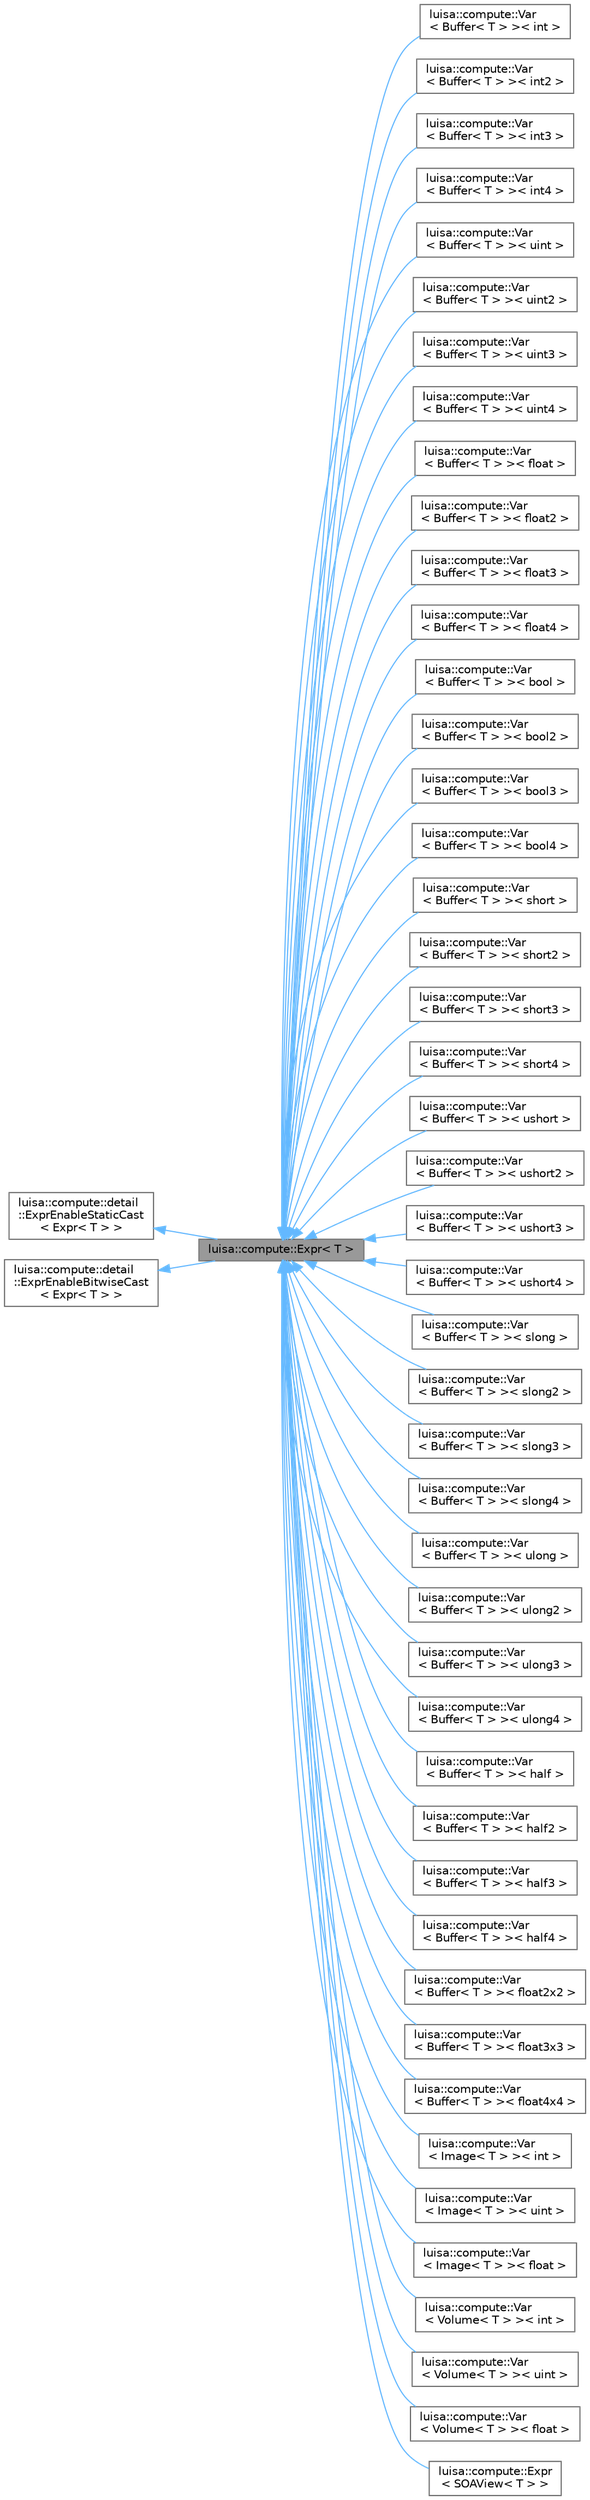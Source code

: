 digraph "luisa::compute::Expr&lt; T &gt;"
{
 // LATEX_PDF_SIZE
  bgcolor="transparent";
  edge [fontname=Helvetica,fontsize=10,labelfontname=Helvetica,labelfontsize=10];
  node [fontname=Helvetica,fontsize=10,shape=box,height=0.2,width=0.4];
  rankdir="LR";
  Node1 [id="Node000001",label="luisa::compute::Expr\< T \>",height=0.2,width=0.4,color="gray40", fillcolor="grey60", style="filled", fontcolor="black",tooltip="Class of Expr<T>."];
  Node2 -> Node1 [id="edge1_Node000001_Node000002",dir="back",color="steelblue1",style="solid",tooltip=" "];
  Node2 [id="Node000002",label="luisa::compute::detail\l::ExprEnableStaticCast\l\< Expr\< T \> \>",height=0.2,width=0.4,color="gray40", fillcolor="white", style="filled",URL="$structluisa_1_1compute_1_1detail_1_1_expr_enable_static_cast.html",tooltip=" "];
  Node3 -> Node1 [id="edge2_Node000001_Node000003",dir="back",color="steelblue1",style="solid",tooltip=" "];
  Node3 [id="Node000003",label="luisa::compute::detail\l::ExprEnableBitwiseCast\l\< Expr\< T \> \>",height=0.2,width=0.4,color="gray40", fillcolor="white", style="filled",URL="$structluisa_1_1compute_1_1detail_1_1_expr_enable_bitwise_cast.html",tooltip=" "];
  Node1 -> Node4 [id="edge3_Node000001_Node000004",dir="back",color="steelblue1",style="solid",tooltip=" "];
  Node4 [id="Node000004",label="luisa::compute::Var\l\< Buffer\< T \> \>\< int \>",height=0.2,width=0.4,color="gray40", fillcolor="white", style="filled",tooltip=" "];
  Node1 -> Node5 [id="edge4_Node000001_Node000005",dir="back",color="steelblue1",style="solid",tooltip=" "];
  Node5 [id="Node000005",label="luisa::compute::Var\l\< Buffer\< T \> \>\< int2 \>",height=0.2,width=0.4,color="gray40", fillcolor="white", style="filled",tooltip=" "];
  Node1 -> Node6 [id="edge5_Node000001_Node000006",dir="back",color="steelblue1",style="solid",tooltip=" "];
  Node6 [id="Node000006",label="luisa::compute::Var\l\< Buffer\< T \> \>\< int3 \>",height=0.2,width=0.4,color="gray40", fillcolor="white", style="filled",tooltip=" "];
  Node1 -> Node7 [id="edge6_Node000001_Node000007",dir="back",color="steelblue1",style="solid",tooltip=" "];
  Node7 [id="Node000007",label="luisa::compute::Var\l\< Buffer\< T \> \>\< int4 \>",height=0.2,width=0.4,color="gray40", fillcolor="white", style="filled",tooltip=" "];
  Node1 -> Node8 [id="edge7_Node000001_Node000008",dir="back",color="steelblue1",style="solid",tooltip=" "];
  Node8 [id="Node000008",label="luisa::compute::Var\l\< Buffer\< T \> \>\< uint \>",height=0.2,width=0.4,color="gray40", fillcolor="white", style="filled",tooltip=" "];
  Node1 -> Node9 [id="edge8_Node000001_Node000009",dir="back",color="steelblue1",style="solid",tooltip=" "];
  Node9 [id="Node000009",label="luisa::compute::Var\l\< Buffer\< T \> \>\< uint2 \>",height=0.2,width=0.4,color="gray40", fillcolor="white", style="filled",tooltip=" "];
  Node1 -> Node10 [id="edge9_Node000001_Node000010",dir="back",color="steelblue1",style="solid",tooltip=" "];
  Node10 [id="Node000010",label="luisa::compute::Var\l\< Buffer\< T \> \>\< uint3 \>",height=0.2,width=0.4,color="gray40", fillcolor="white", style="filled",tooltip=" "];
  Node1 -> Node11 [id="edge10_Node000001_Node000011",dir="back",color="steelblue1",style="solid",tooltip=" "];
  Node11 [id="Node000011",label="luisa::compute::Var\l\< Buffer\< T \> \>\< uint4 \>",height=0.2,width=0.4,color="gray40", fillcolor="white", style="filled",tooltip=" "];
  Node1 -> Node12 [id="edge11_Node000001_Node000012",dir="back",color="steelblue1",style="solid",tooltip=" "];
  Node12 [id="Node000012",label="luisa::compute::Var\l\< Buffer\< T \> \>\< float \>",height=0.2,width=0.4,color="gray40", fillcolor="white", style="filled",tooltip=" "];
  Node1 -> Node13 [id="edge12_Node000001_Node000013",dir="back",color="steelblue1",style="solid",tooltip=" "];
  Node13 [id="Node000013",label="luisa::compute::Var\l\< Buffer\< T \> \>\< float2 \>",height=0.2,width=0.4,color="gray40", fillcolor="white", style="filled",tooltip=" "];
  Node1 -> Node14 [id="edge13_Node000001_Node000014",dir="back",color="steelblue1",style="solid",tooltip=" "];
  Node14 [id="Node000014",label="luisa::compute::Var\l\< Buffer\< T \> \>\< float3 \>",height=0.2,width=0.4,color="gray40", fillcolor="white", style="filled",tooltip=" "];
  Node1 -> Node15 [id="edge14_Node000001_Node000015",dir="back",color="steelblue1",style="solid",tooltip=" "];
  Node15 [id="Node000015",label="luisa::compute::Var\l\< Buffer\< T \> \>\< float4 \>",height=0.2,width=0.4,color="gray40", fillcolor="white", style="filled",tooltip=" "];
  Node1 -> Node16 [id="edge15_Node000001_Node000016",dir="back",color="steelblue1",style="solid",tooltip=" "];
  Node16 [id="Node000016",label="luisa::compute::Var\l\< Buffer\< T \> \>\< bool \>",height=0.2,width=0.4,color="gray40", fillcolor="white", style="filled",tooltip=" "];
  Node1 -> Node17 [id="edge16_Node000001_Node000017",dir="back",color="steelblue1",style="solid",tooltip=" "];
  Node17 [id="Node000017",label="luisa::compute::Var\l\< Buffer\< T \> \>\< bool2 \>",height=0.2,width=0.4,color="gray40", fillcolor="white", style="filled",tooltip=" "];
  Node1 -> Node18 [id="edge17_Node000001_Node000018",dir="back",color="steelblue1",style="solid",tooltip=" "];
  Node18 [id="Node000018",label="luisa::compute::Var\l\< Buffer\< T \> \>\< bool3 \>",height=0.2,width=0.4,color="gray40", fillcolor="white", style="filled",tooltip=" "];
  Node1 -> Node19 [id="edge18_Node000001_Node000019",dir="back",color="steelblue1",style="solid",tooltip=" "];
  Node19 [id="Node000019",label="luisa::compute::Var\l\< Buffer\< T \> \>\< bool4 \>",height=0.2,width=0.4,color="gray40", fillcolor="white", style="filled",tooltip=" "];
  Node1 -> Node20 [id="edge19_Node000001_Node000020",dir="back",color="steelblue1",style="solid",tooltip=" "];
  Node20 [id="Node000020",label="luisa::compute::Var\l\< Buffer\< T \> \>\< short \>",height=0.2,width=0.4,color="gray40", fillcolor="white", style="filled",tooltip=" "];
  Node1 -> Node21 [id="edge20_Node000001_Node000021",dir="back",color="steelblue1",style="solid",tooltip=" "];
  Node21 [id="Node000021",label="luisa::compute::Var\l\< Buffer\< T \> \>\< short2 \>",height=0.2,width=0.4,color="gray40", fillcolor="white", style="filled",tooltip=" "];
  Node1 -> Node22 [id="edge21_Node000001_Node000022",dir="back",color="steelblue1",style="solid",tooltip=" "];
  Node22 [id="Node000022",label="luisa::compute::Var\l\< Buffer\< T \> \>\< short3 \>",height=0.2,width=0.4,color="gray40", fillcolor="white", style="filled",tooltip=" "];
  Node1 -> Node23 [id="edge22_Node000001_Node000023",dir="back",color="steelblue1",style="solid",tooltip=" "];
  Node23 [id="Node000023",label="luisa::compute::Var\l\< Buffer\< T \> \>\< short4 \>",height=0.2,width=0.4,color="gray40", fillcolor="white", style="filled",tooltip=" "];
  Node1 -> Node24 [id="edge23_Node000001_Node000024",dir="back",color="steelblue1",style="solid",tooltip=" "];
  Node24 [id="Node000024",label="luisa::compute::Var\l\< Buffer\< T \> \>\< ushort \>",height=0.2,width=0.4,color="gray40", fillcolor="white", style="filled",tooltip=" "];
  Node1 -> Node25 [id="edge24_Node000001_Node000025",dir="back",color="steelblue1",style="solid",tooltip=" "];
  Node25 [id="Node000025",label="luisa::compute::Var\l\< Buffer\< T \> \>\< ushort2 \>",height=0.2,width=0.4,color="gray40", fillcolor="white", style="filled",tooltip=" "];
  Node1 -> Node26 [id="edge25_Node000001_Node000026",dir="back",color="steelblue1",style="solid",tooltip=" "];
  Node26 [id="Node000026",label="luisa::compute::Var\l\< Buffer\< T \> \>\< ushort3 \>",height=0.2,width=0.4,color="gray40", fillcolor="white", style="filled",tooltip=" "];
  Node1 -> Node27 [id="edge26_Node000001_Node000027",dir="back",color="steelblue1",style="solid",tooltip=" "];
  Node27 [id="Node000027",label="luisa::compute::Var\l\< Buffer\< T \> \>\< ushort4 \>",height=0.2,width=0.4,color="gray40", fillcolor="white", style="filled",tooltip=" "];
  Node1 -> Node28 [id="edge27_Node000001_Node000028",dir="back",color="steelblue1",style="solid",tooltip=" "];
  Node28 [id="Node000028",label="luisa::compute::Var\l\< Buffer\< T \> \>\< slong \>",height=0.2,width=0.4,color="gray40", fillcolor="white", style="filled",tooltip=" "];
  Node1 -> Node29 [id="edge28_Node000001_Node000029",dir="back",color="steelblue1",style="solid",tooltip=" "];
  Node29 [id="Node000029",label="luisa::compute::Var\l\< Buffer\< T \> \>\< slong2 \>",height=0.2,width=0.4,color="gray40", fillcolor="white", style="filled",tooltip=" "];
  Node1 -> Node30 [id="edge29_Node000001_Node000030",dir="back",color="steelblue1",style="solid",tooltip=" "];
  Node30 [id="Node000030",label="luisa::compute::Var\l\< Buffer\< T \> \>\< slong3 \>",height=0.2,width=0.4,color="gray40", fillcolor="white", style="filled",tooltip=" "];
  Node1 -> Node31 [id="edge30_Node000001_Node000031",dir="back",color="steelblue1",style="solid",tooltip=" "];
  Node31 [id="Node000031",label="luisa::compute::Var\l\< Buffer\< T \> \>\< slong4 \>",height=0.2,width=0.4,color="gray40", fillcolor="white", style="filled",tooltip=" "];
  Node1 -> Node32 [id="edge31_Node000001_Node000032",dir="back",color="steelblue1",style="solid",tooltip=" "];
  Node32 [id="Node000032",label="luisa::compute::Var\l\< Buffer\< T \> \>\< ulong \>",height=0.2,width=0.4,color="gray40", fillcolor="white", style="filled",tooltip=" "];
  Node1 -> Node33 [id="edge32_Node000001_Node000033",dir="back",color="steelblue1",style="solid",tooltip=" "];
  Node33 [id="Node000033",label="luisa::compute::Var\l\< Buffer\< T \> \>\< ulong2 \>",height=0.2,width=0.4,color="gray40", fillcolor="white", style="filled",tooltip=" "];
  Node1 -> Node34 [id="edge33_Node000001_Node000034",dir="back",color="steelblue1",style="solid",tooltip=" "];
  Node34 [id="Node000034",label="luisa::compute::Var\l\< Buffer\< T \> \>\< ulong3 \>",height=0.2,width=0.4,color="gray40", fillcolor="white", style="filled",tooltip=" "];
  Node1 -> Node35 [id="edge34_Node000001_Node000035",dir="back",color="steelblue1",style="solid",tooltip=" "];
  Node35 [id="Node000035",label="luisa::compute::Var\l\< Buffer\< T \> \>\< ulong4 \>",height=0.2,width=0.4,color="gray40", fillcolor="white", style="filled",tooltip=" "];
  Node1 -> Node36 [id="edge35_Node000001_Node000036",dir="back",color="steelblue1",style="solid",tooltip=" "];
  Node36 [id="Node000036",label="luisa::compute::Var\l\< Buffer\< T \> \>\< half \>",height=0.2,width=0.4,color="gray40", fillcolor="white", style="filled",tooltip=" "];
  Node1 -> Node37 [id="edge36_Node000001_Node000037",dir="back",color="steelblue1",style="solid",tooltip=" "];
  Node37 [id="Node000037",label="luisa::compute::Var\l\< Buffer\< T \> \>\< half2 \>",height=0.2,width=0.4,color="gray40", fillcolor="white", style="filled",tooltip=" "];
  Node1 -> Node38 [id="edge37_Node000001_Node000038",dir="back",color="steelblue1",style="solid",tooltip=" "];
  Node38 [id="Node000038",label="luisa::compute::Var\l\< Buffer\< T \> \>\< half3 \>",height=0.2,width=0.4,color="gray40", fillcolor="white", style="filled",tooltip=" "];
  Node1 -> Node39 [id="edge38_Node000001_Node000039",dir="back",color="steelblue1",style="solid",tooltip=" "];
  Node39 [id="Node000039",label="luisa::compute::Var\l\< Buffer\< T \> \>\< half4 \>",height=0.2,width=0.4,color="gray40", fillcolor="white", style="filled",tooltip=" "];
  Node1 -> Node40 [id="edge39_Node000001_Node000040",dir="back",color="steelblue1",style="solid",tooltip=" "];
  Node40 [id="Node000040",label="luisa::compute::Var\l\< Buffer\< T \> \>\< float2x2 \>",height=0.2,width=0.4,color="gray40", fillcolor="white", style="filled",tooltip=" "];
  Node1 -> Node41 [id="edge40_Node000001_Node000041",dir="back",color="steelblue1",style="solid",tooltip=" "];
  Node41 [id="Node000041",label="luisa::compute::Var\l\< Buffer\< T \> \>\< float3x3 \>",height=0.2,width=0.4,color="gray40", fillcolor="white", style="filled",tooltip=" "];
  Node1 -> Node42 [id="edge41_Node000001_Node000042",dir="back",color="steelblue1",style="solid",tooltip=" "];
  Node42 [id="Node000042",label="luisa::compute::Var\l\< Buffer\< T \> \>\< float4x4 \>",height=0.2,width=0.4,color="gray40", fillcolor="white", style="filled",tooltip=" "];
  Node1 -> Node43 [id="edge42_Node000001_Node000043",dir="back",color="steelblue1",style="solid",tooltip=" "];
  Node43 [id="Node000043",label="luisa::compute::Var\l\< Image\< T \> \>\< int \>",height=0.2,width=0.4,color="gray40", fillcolor="white", style="filled",tooltip=" "];
  Node1 -> Node44 [id="edge43_Node000001_Node000044",dir="back",color="steelblue1",style="solid",tooltip=" "];
  Node44 [id="Node000044",label="luisa::compute::Var\l\< Image\< T \> \>\< uint \>",height=0.2,width=0.4,color="gray40", fillcolor="white", style="filled",tooltip=" "];
  Node1 -> Node45 [id="edge44_Node000001_Node000045",dir="back",color="steelblue1",style="solid",tooltip=" "];
  Node45 [id="Node000045",label="luisa::compute::Var\l\< Image\< T \> \>\< float \>",height=0.2,width=0.4,color="gray40", fillcolor="white", style="filled",tooltip=" "];
  Node1 -> Node46 [id="edge45_Node000001_Node000046",dir="back",color="steelblue1",style="solid",tooltip=" "];
  Node46 [id="Node000046",label="luisa::compute::Var\l\< Volume\< T \> \>\< int \>",height=0.2,width=0.4,color="gray40", fillcolor="white", style="filled",tooltip=" "];
  Node1 -> Node47 [id="edge46_Node000001_Node000047",dir="back",color="steelblue1",style="solid",tooltip=" "];
  Node47 [id="Node000047",label="luisa::compute::Var\l\< Volume\< T \> \>\< uint \>",height=0.2,width=0.4,color="gray40", fillcolor="white", style="filled",tooltip=" "];
  Node1 -> Node48 [id="edge47_Node000001_Node000048",dir="back",color="steelblue1",style="solid",tooltip=" "];
  Node48 [id="Node000048",label="luisa::compute::Var\l\< Volume\< T \> \>\< float \>",height=0.2,width=0.4,color="gray40", fillcolor="white", style="filled",tooltip=" "];
  Node1 -> Node49 [id="edge48_Node000001_Node000049",dir="back",color="steelblue1",style="solid",tooltip=" "];
  Node49 [id="Node000049",label="luisa::compute::Expr\l\< SOAView\< T \> \>",height=0.2,width=0.4,color="gray40", fillcolor="white", style="filled",URL="$structluisa_1_1compute_1_1_expr_3_01_s_o_a_view_3_01_t_01_4_01_4.html",tooltip=" "];
}
